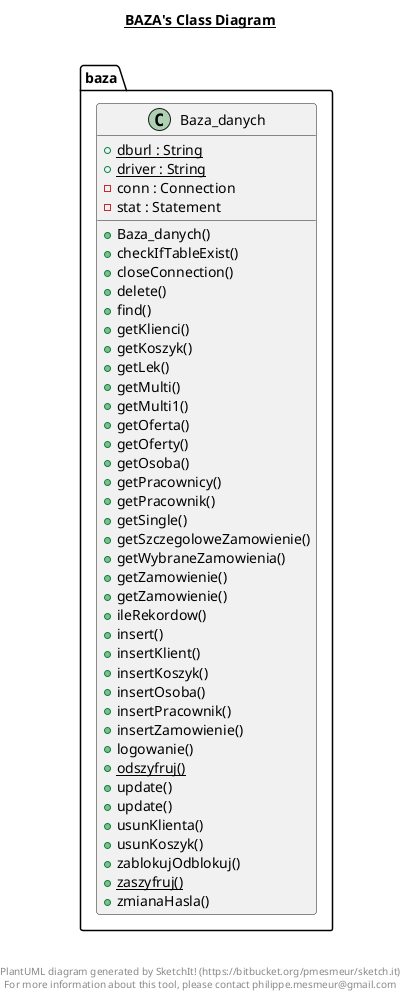 @startuml

title __BAZA's Class Diagram__\n

  namespace baza {
    class baza.Baza_danych {
        {static} + dburl : String
        {static} + driver : String
        - conn : Connection
        - stat : Statement
        + Baza_danych()
        + checkIfTableExist()
        + closeConnection()
        + delete()
        + find()
        + getKlienci()
        + getKoszyk()
        + getLek()
        + getMulti()
        + getMulti1()
        + getOferta()
        + getOferty()
        + getOsoba()
        + getPracownicy()
        + getPracownik()
        + getSingle()
        + getSzczegoloweZamowienie()
        + getWybraneZamowienia()
        + getZamowienie()
        + getZamowienie()
        + ileRekordow()
        + insert()
        + insertKlient()
        + insertKoszyk()
        + insertOsoba()
        + insertPracownik()
        + insertZamowienie()
        + logowanie()
        {static} + odszyfruj()
        + update()
        + update()
        + usunKlienta()
        + usunKoszyk()
        + zablokujOdblokuj()
        {static} + zaszyfruj()
        + zmianaHasla()
    }
  }
  



right footer


PlantUML diagram generated by SketchIt! (https://bitbucket.org/pmesmeur/sketch.it)
For more information about this tool, please contact philippe.mesmeur@gmail.com
endfooter

@enduml
